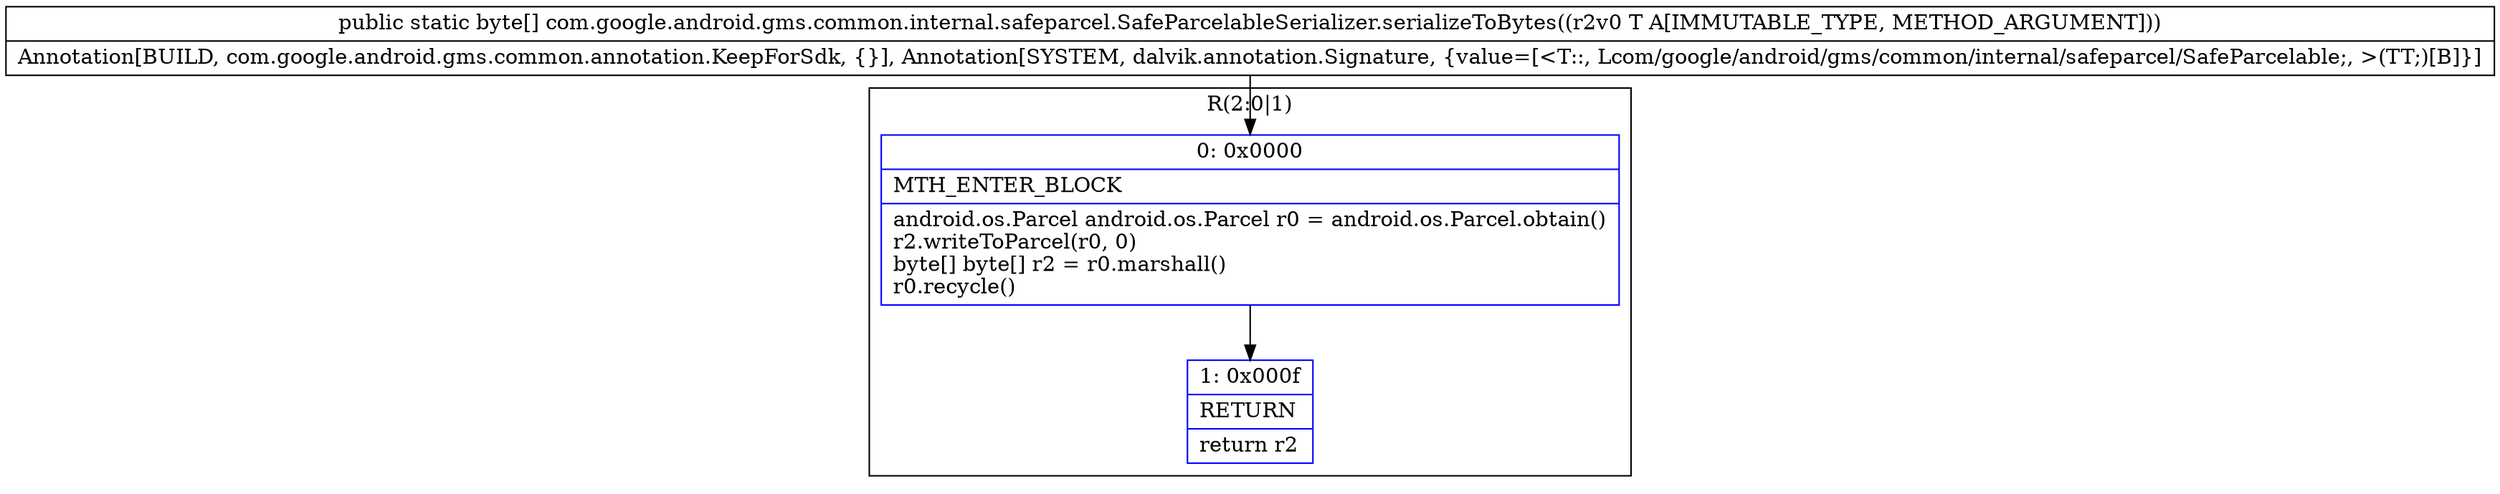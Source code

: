 digraph "CFG forcom.google.android.gms.common.internal.safeparcel.SafeParcelableSerializer.serializeToBytes(Lcom\/google\/android\/gms\/common\/internal\/safeparcel\/SafeParcelable;)[B" {
subgraph cluster_Region_1806944645 {
label = "R(2:0|1)";
node [shape=record,color=blue];
Node_0 [shape=record,label="{0\:\ 0x0000|MTH_ENTER_BLOCK\l|android.os.Parcel android.os.Parcel r0 = android.os.Parcel.obtain()\lr2.writeToParcel(r0, 0)\lbyte[] byte[] r2 = r0.marshall()\lr0.recycle()\l}"];
Node_1 [shape=record,label="{1\:\ 0x000f|RETURN\l|return r2\l}"];
}
MethodNode[shape=record,label="{public static byte[] com.google.android.gms.common.internal.safeparcel.SafeParcelableSerializer.serializeToBytes((r2v0 T A[IMMUTABLE_TYPE, METHOD_ARGUMENT]))  | Annotation[BUILD, com.google.android.gms.common.annotation.KeepForSdk, \{\}], Annotation[SYSTEM, dalvik.annotation.Signature, \{value=[\<T::, Lcom\/google\/android\/gms\/common\/internal\/safeparcel\/SafeParcelable;, \>(TT;)[B]\}]\l}"];
MethodNode -> Node_0;
Node_0 -> Node_1;
}

